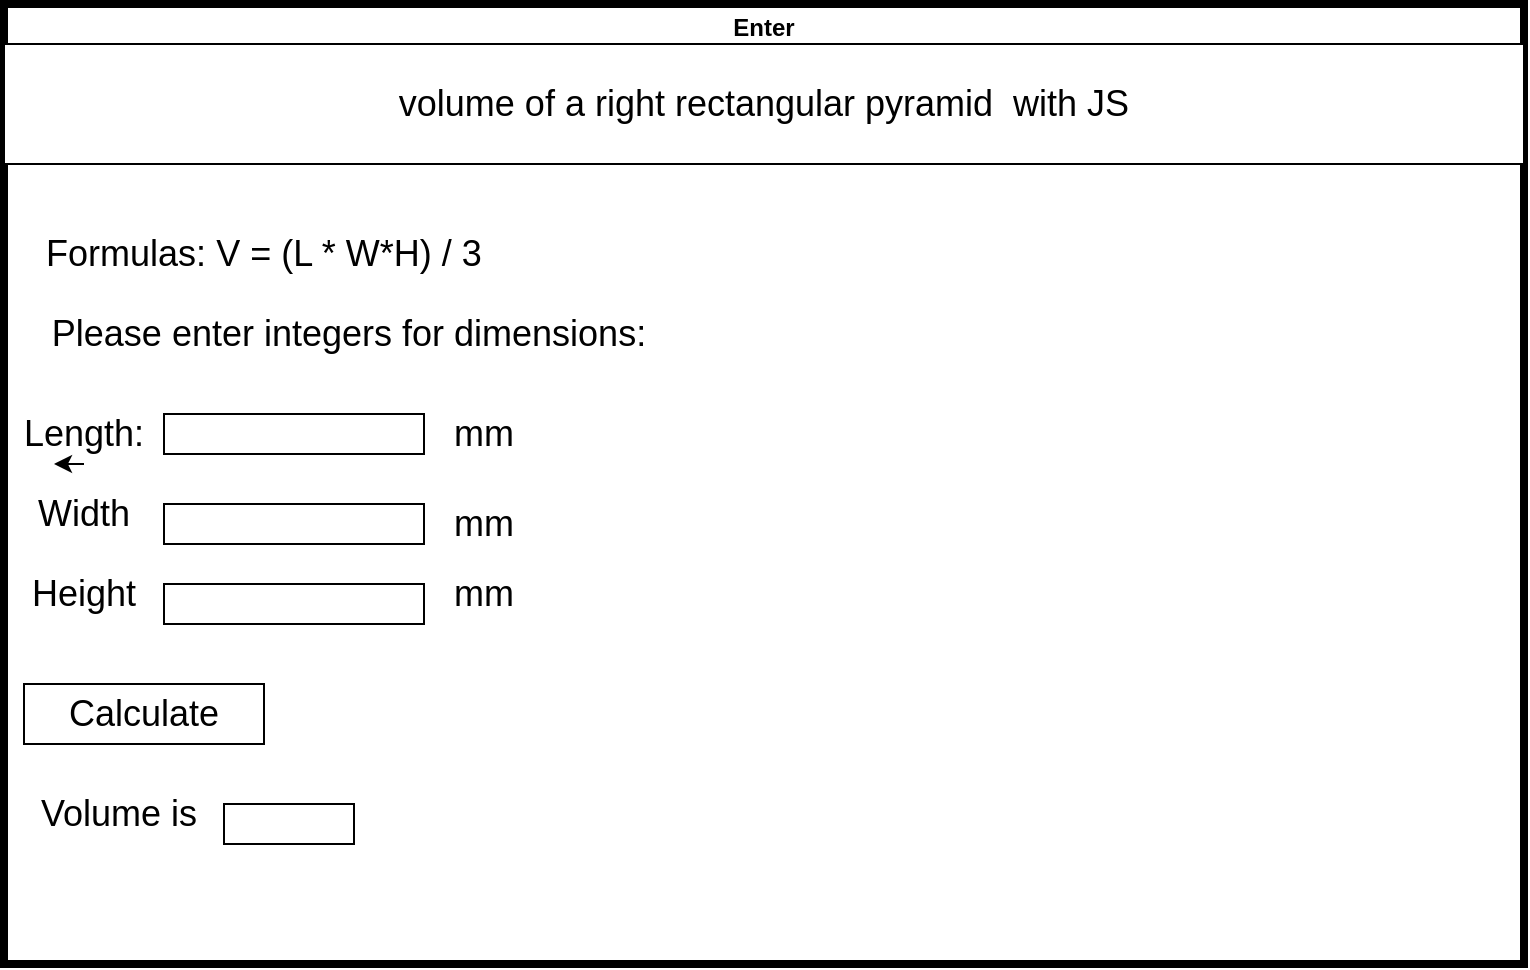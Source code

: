 <mxfile>
    <diagram id="HIP3nbAZw_EuaXWnEj3U" name="Page-1">
        <mxGraphModel dx="1066" dy="1671" grid="1" gridSize="10" guides="1" tooltips="1" connect="1" arrows="1" fold="1" page="1" pageScale="1" pageWidth="850" pageHeight="1100" math="0" shadow="0">
            <root>
                <mxCell id="0"/>
                <mxCell id="1" parent="0"/>
                <mxCell id="7" value="Enter" style="swimlane;whiteSpace=wrap;html=1;strokeWidth=4;rounded=0;" parent="1" vertex="1">
                    <mxGeometry x="80" y="-20" width="760" height="480" as="geometry"/>
                </mxCell>
                <mxCell id="29" value="&lt;font style=&quot;font-size: 18px;&quot;&gt;volume of a right rectangular pyramid&amp;nbsp; with JS&lt;/font&gt;" style="rounded=0;whiteSpace=wrap;html=1;shadow=0;sketch=0;strokeWidth=1;fontSize=11;" vertex="1" parent="7">
                    <mxGeometry y="20" width="760" height="60" as="geometry"/>
                </mxCell>
                <mxCell id="30" value="Formulas: V = (L * W*H) / 3" style="text;html=1;strokeColor=none;fillColor=none;align=center;verticalAlign=middle;whiteSpace=wrap;rounded=0;shadow=0;sketch=0;strokeWidth=1;fontSize=18;" vertex="1" parent="7">
                    <mxGeometry x="20" y="100" width="220" height="50" as="geometry"/>
                </mxCell>
                <mxCell id="31" value="Please enter integers for dimensions:&amp;nbsp;" style="text;html=1;strokeColor=none;fillColor=none;align=center;verticalAlign=middle;whiteSpace=wrap;rounded=0;shadow=0;sketch=0;strokeWidth=1;fontSize=18;" vertex="1" parent="7">
                    <mxGeometry x="10" y="150" width="330" height="30" as="geometry"/>
                </mxCell>
                <mxCell id="32" value="Length:" style="text;html=1;strokeColor=none;fillColor=none;align=center;verticalAlign=middle;whiteSpace=wrap;rounded=0;shadow=0;sketch=0;strokeWidth=1;fontSize=18;" vertex="1" parent="7">
                    <mxGeometry x="10" y="200" width="60" height="30" as="geometry"/>
                </mxCell>
                <mxCell id="33" value="Width" style="text;html=1;strokeColor=none;fillColor=none;align=center;verticalAlign=middle;whiteSpace=wrap;rounded=0;shadow=0;sketch=0;strokeWidth=1;fontSize=18;" vertex="1" parent="7">
                    <mxGeometry x="10" y="240" width="60" height="30" as="geometry"/>
                </mxCell>
                <mxCell id="34" value="Height" style="text;html=1;strokeColor=none;fillColor=none;align=center;verticalAlign=middle;whiteSpace=wrap;rounded=0;shadow=0;sketch=0;strokeWidth=1;fontSize=18;" vertex="1" parent="7">
                    <mxGeometry x="10" y="280" width="60" height="30" as="geometry"/>
                </mxCell>
                <mxCell id="35" style="edgeStyle=orthogonalEdgeStyle;html=1;exitX=0.5;exitY=1;exitDx=0;exitDy=0;entryX=0.25;entryY=1;entryDx=0;entryDy=0;fontSize=18;" edge="1" parent="7" source="32" target="32">
                    <mxGeometry relative="1" as="geometry"/>
                </mxCell>
                <mxCell id="36" value="" style="rounded=0;whiteSpace=wrap;html=1;shadow=0;sketch=0;strokeWidth=1;fontSize=18;" vertex="1" parent="7">
                    <mxGeometry x="80" y="205" width="130" height="20" as="geometry"/>
                </mxCell>
                <mxCell id="47" value="" style="rounded=0;whiteSpace=wrap;html=1;shadow=0;sketch=0;strokeWidth=1;fontSize=18;" vertex="1" parent="7">
                    <mxGeometry x="80" y="250" width="130" height="20" as="geometry"/>
                </mxCell>
                <mxCell id="48" value="" style="rounded=0;whiteSpace=wrap;html=1;shadow=0;sketch=0;strokeWidth=1;fontSize=18;" vertex="1" parent="7">
                    <mxGeometry x="80" y="290" width="130" height="20" as="geometry"/>
                </mxCell>
                <mxCell id="49" value="mm" style="text;html=1;strokeColor=none;fillColor=none;align=center;verticalAlign=middle;whiteSpace=wrap;rounded=0;shadow=0;sketch=0;strokeWidth=1;fontSize=18;" vertex="1" parent="7">
                    <mxGeometry x="210" y="200" width="60" height="30" as="geometry"/>
                </mxCell>
                <mxCell id="62" value="mm" style="text;html=1;strokeColor=none;fillColor=none;align=center;verticalAlign=middle;whiteSpace=wrap;rounded=0;shadow=0;sketch=0;strokeWidth=1;fontSize=18;" vertex="1" parent="7">
                    <mxGeometry x="210" y="245" width="60" height="30" as="geometry"/>
                </mxCell>
                <mxCell id="63" value="mm" style="text;html=1;strokeColor=none;fillColor=none;align=center;verticalAlign=middle;whiteSpace=wrap;rounded=0;shadow=0;sketch=0;strokeWidth=1;fontSize=18;" vertex="1" parent="7">
                    <mxGeometry x="210" y="280" width="60" height="30" as="geometry"/>
                </mxCell>
                <mxCell id="64" value="Calculate" style="rounded=0;whiteSpace=wrap;html=1;shadow=0;sketch=0;strokeWidth=1;fontSize=18;" vertex="1" parent="7">
                    <mxGeometry x="10" y="340" width="120" height="30" as="geometry"/>
                </mxCell>
                <mxCell id="65" value="Volume is&amp;nbsp;" style="text;html=1;strokeColor=none;fillColor=none;align=center;verticalAlign=middle;whiteSpace=wrap;rounded=0;shadow=0;sketch=0;strokeWidth=1;fontSize=18;" vertex="1" parent="7">
                    <mxGeometry x="10" y="390" width="100" height="30" as="geometry"/>
                </mxCell>
                <mxCell id="66" value="" style="rounded=0;whiteSpace=wrap;html=1;shadow=0;sketch=0;strokeWidth=1;fontSize=18;" vertex="1" parent="7">
                    <mxGeometry x="110" y="400" width="65" height="20" as="geometry"/>
                </mxCell>
            </root>
        </mxGraphModel>
    </diagram>
</mxfile>